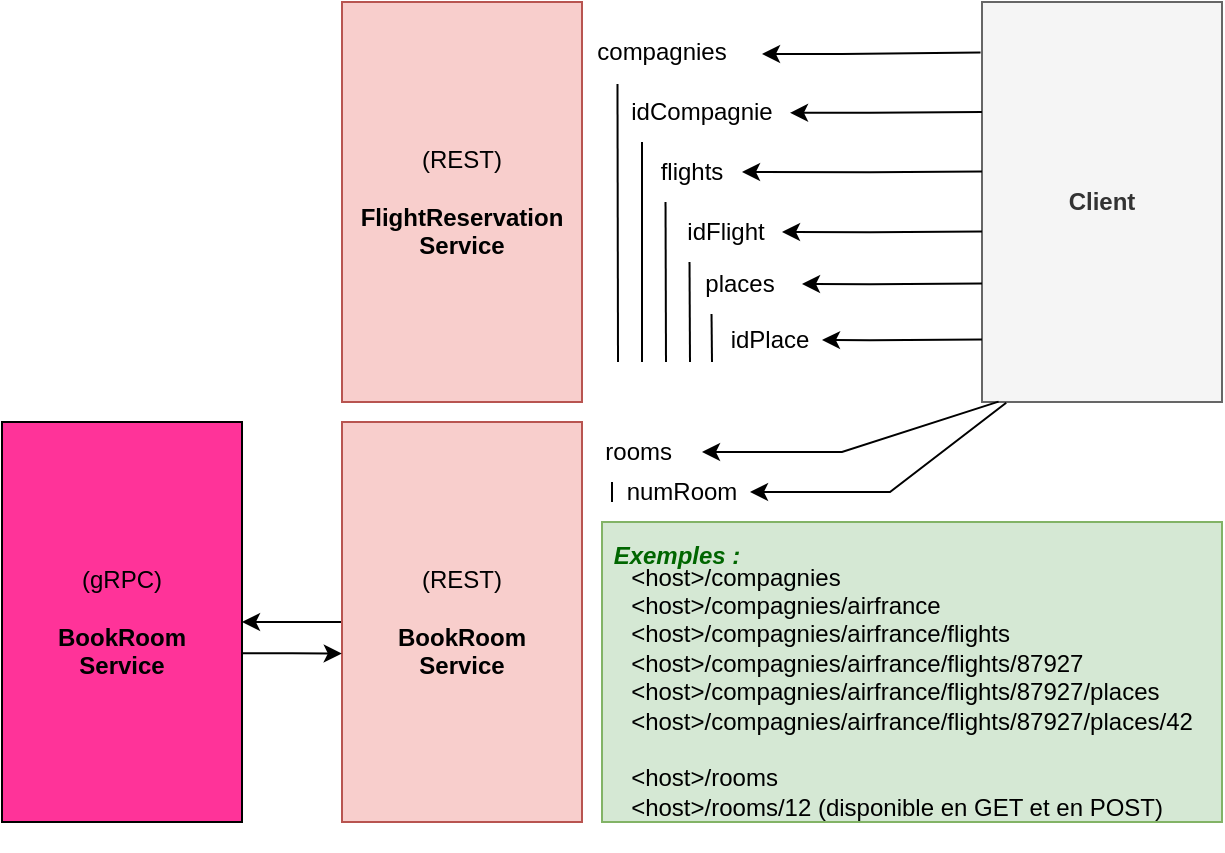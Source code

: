 <mxfile version="15.4.0" type="device"><diagram id="o4rirOZv45HGEvbOof76" name="Page-1"><mxGraphModel dx="1680" dy="487" grid="1" gridSize="10" guides="1" tooltips="1" connect="1" arrows="1" fold="1" page="1" pageScale="1" pageWidth="827" pageHeight="1169" math="0" shadow="0"><root><mxCell id="0"/><mxCell id="1" parent="0"/><mxCell id="X7uJhEA1tPfaeVXDVADt-1" value="(REST)&lt;br&gt;&lt;br&gt;&lt;b&gt;FlightReservation&lt;br&gt;Service&lt;/b&gt;" style="rounded=0;whiteSpace=wrap;html=1;fillColor=#f8cecc;strokeColor=#b85450;" parent="1" vertex="1"><mxGeometry x="110" y="40" width="120" height="200" as="geometry"/></mxCell><mxCell id="fXUFAJy-JYoEJXD8cEUD-3" value="" style="edgeStyle=none;rounded=0;orthogonalLoop=1;jettySize=auto;html=1;exitX=-0.006;exitY=0.146;exitDx=0;exitDy=0;exitPerimeter=0;" parent="1" edge="1"><mxGeometry relative="1" as="geometry"><mxPoint x="429.28" y="65.2" as="sourcePoint"/><mxPoint x="320" y="66" as="targetPoint"/><Array as="points"><mxPoint x="360" y="66"/></Array></mxGeometry></mxCell><mxCell id="X7uJhEA1tPfaeVXDVADt-2" value="&lt;b&gt;Client&lt;/b&gt;" style="rounded=0;whiteSpace=wrap;html=1;fillColor=#f5f5f5;fontColor=#333333;strokeColor=#666666;" parent="1" vertex="1"><mxGeometry x="430" y="40" width="120" height="200" as="geometry"/></mxCell><mxCell id="X7uJhEA1tPfaeVXDVADt-3" value="compagnies" style="text;html=1;strokeColor=none;fillColor=none;align=center;verticalAlign=middle;whiteSpace=wrap;rounded=0;" parent="1" vertex="1"><mxGeometry x="240" y="50" width="60" height="30" as="geometry"/></mxCell><mxCell id="X7uJhEA1tPfaeVXDVADt-4" value="" style="endArrow=none;html=1;rounded=0;entryX=0.129;entryY=1.033;entryDx=0;entryDy=0;entryPerimeter=0;" parent="1" target="X7uJhEA1tPfaeVXDVADt-3" edge="1"><mxGeometry width="50" height="50" relative="1" as="geometry"><mxPoint x="248" y="220" as="sourcePoint"/><mxPoint x="440" y="150" as="targetPoint"/></mxGeometry></mxCell><mxCell id="X7uJhEA1tPfaeVXDVADt-5" value="idCompagnie" style="text;html=1;strokeColor=none;fillColor=none;align=center;verticalAlign=middle;whiteSpace=wrap;rounded=0;" parent="1" vertex="1"><mxGeometry x="260" y="80" width="60" height="30" as="geometry"/></mxCell><mxCell id="X7uJhEA1tPfaeVXDVADt-6" value="" style="endArrow=none;html=1;rounded=0;entryX=0;entryY=1;entryDx=0;entryDy=0;" parent="1" target="X7uJhEA1tPfaeVXDVADt-5" edge="1"><mxGeometry width="50" height="50" relative="1" as="geometry"><mxPoint x="260" y="220" as="sourcePoint"/><mxPoint x="270" y="110" as="targetPoint"/></mxGeometry></mxCell><mxCell id="X7uJhEA1tPfaeVXDVADt-7" value="flights" style="text;html=1;strokeColor=none;fillColor=none;align=center;verticalAlign=middle;whiteSpace=wrap;rounded=0;" parent="1" vertex="1"><mxGeometry x="260" y="110" width="50" height="30" as="geometry"/></mxCell><mxCell id="X7uJhEA1tPfaeVXDVADt-8" value="" style="endArrow=none;html=1;rounded=0;entryX=0;entryY=1;entryDx=0;entryDy=0;" parent="1" edge="1"><mxGeometry width="50" height="50" relative="1" as="geometry"><mxPoint x="272" y="220" as="sourcePoint"/><mxPoint x="271.76" y="140" as="targetPoint"/></mxGeometry></mxCell><mxCell id="X7uJhEA1tPfaeVXDVADt-9" value="idFlight" style="text;html=1;strokeColor=none;fillColor=none;align=center;verticalAlign=middle;whiteSpace=wrap;rounded=0;" parent="1" vertex="1"><mxGeometry x="277" y="140" width="50" height="30" as="geometry"/></mxCell><mxCell id="X7uJhEA1tPfaeVXDVADt-10" value="" style="endArrow=none;html=1;rounded=0;entryX=0;entryY=1;entryDx=0;entryDy=0;" parent="1" edge="1"><mxGeometry width="50" height="50" relative="1" as="geometry"><mxPoint x="284" y="220" as="sourcePoint"/><mxPoint x="283.76" y="170" as="targetPoint"/></mxGeometry></mxCell><mxCell id="X7uJhEA1tPfaeVXDVADt-11" value="places" style="text;html=1;strokeColor=none;fillColor=none;align=center;verticalAlign=middle;whiteSpace=wrap;rounded=0;" parent="1" vertex="1"><mxGeometry x="284" y="166" width="50" height="30" as="geometry"/></mxCell><mxCell id="X7uJhEA1tPfaeVXDVADt-12" value="" style="endArrow=none;html=1;rounded=0;entryX=0;entryY=1;entryDx=0;entryDy=0;" parent="1" edge="1"><mxGeometry width="50" height="50" relative="1" as="geometry"><mxPoint x="295" y="220" as="sourcePoint"/><mxPoint x="294.76" y="196" as="targetPoint"/></mxGeometry></mxCell><mxCell id="X7uJhEA1tPfaeVXDVADt-13" value="idPlace" style="text;html=1;strokeColor=none;fillColor=none;align=center;verticalAlign=middle;whiteSpace=wrap;rounded=0;" parent="1" vertex="1"><mxGeometry x="299" y="194" width="50" height="30" as="geometry"/></mxCell><mxCell id="X7uJhEA1tPfaeVXDVADt-17" value="" style="group" parent="1" vertex="1" connectable="0"><mxGeometry x="240" y="300" width="310" height="150" as="geometry"/></mxCell><mxCell id="X7uJhEA1tPfaeVXDVADt-16" value="" style="rounded=0;whiteSpace=wrap;html=1;fillColor=#d5e8d4;strokeColor=#82b366;align=left;" parent="X7uJhEA1tPfaeVXDVADt-17" vertex="1"><mxGeometry width="310" height="150.0" as="geometry"/></mxCell><mxCell id="X7uJhEA1tPfaeVXDVADt-15" value="&lt;div style=&quot;text-align: left&quot;&gt;&lt;span&gt;&amp;lt;host&amp;gt;/compagnies&lt;/span&gt;&lt;/div&gt;&lt;div&gt;&lt;div style=&quot;text-align: left&quot;&gt;&lt;span&gt;&amp;lt;host&amp;gt;/compagnies/airfrance&lt;/span&gt;&lt;/div&gt;&lt;span&gt;&lt;div style=&quot;text-align: left&quot;&gt;&lt;span&gt;&amp;lt;host&amp;gt;/compagnies/airfrance/flights&lt;/span&gt;&lt;/div&gt;&lt;div style=&quot;text-align: left&quot;&gt;&lt;span&gt;&amp;lt;host&amp;gt;/compagnies/airfrance/flights/87927&lt;/span&gt;&lt;/div&gt;&lt;div style=&quot;text-align: left&quot;&gt;&amp;lt;host&amp;gt;/compagnies/airfrance/flights/87927/places&lt;span&gt;&lt;br&gt;&lt;/span&gt;&lt;/div&gt;&lt;div style=&quot;text-align: left&quot;&gt;&amp;lt;host&amp;gt;/compagnies/airfrance/flights/87927/places/42&lt;br&gt;&lt;/div&gt;&lt;div style=&quot;text-align: left&quot;&gt;&lt;br&gt;&lt;/div&gt;&lt;div style=&quot;text-align: left&quot;&gt;&amp;lt;host&amp;gt;/rooms&lt;br&gt;&amp;lt;host&amp;gt;/rooms/12 (disponible en GET et en POST)&lt;/div&gt;&lt;/span&gt;&lt;/div&gt;&lt;div style=&quot;text-align: left&quot;&gt;&lt;span&gt;&lt;br&gt;&lt;/span&gt;&lt;/div&gt;" style="text;html=1;strokeColor=none;fillColor=none;align=center;verticalAlign=middle;whiteSpace=wrap;rounded=0;" parent="X7uJhEA1tPfaeVXDVADt-17" vertex="1"><mxGeometry x="42.759" y="46.154" width="224.483" height="92.308" as="geometry"/></mxCell><mxCell id="X7uJhEA1tPfaeVXDVADt-18" value="&lt;b&gt;&lt;i&gt;&lt;font color=&quot;#006600&quot;&gt;Exemples :&lt;/font&gt;&lt;/i&gt;&lt;/b&gt;" style="text;html=1;strokeColor=none;fillColor=none;align=center;verticalAlign=middle;whiteSpace=wrap;rounded=0;" parent="X7uJhEA1tPfaeVXDVADt-17" vertex="1"><mxGeometry width="74.828" height="34.615" as="geometry"/></mxCell><mxCell id="fXUFAJy-JYoEJXD8cEUD-4" value="" style="edgeStyle=none;rounded=0;orthogonalLoop=1;jettySize=auto;html=1;" parent="1" edge="1"><mxGeometry relative="1" as="geometry"><mxPoint x="430" y="95" as="sourcePoint"/><mxPoint x="334" y="95.4" as="targetPoint"/><Array as="points"><mxPoint x="374" y="95.4"/></Array></mxGeometry></mxCell><mxCell id="fXUFAJy-JYoEJXD8cEUD-5" value="" style="edgeStyle=none;rounded=0;orthogonalLoop=1;jettySize=auto;html=1;entryX=1;entryY=0.5;entryDx=0;entryDy=0;" parent="1" target="X7uJhEA1tPfaeVXDVADt-7" edge="1"><mxGeometry relative="1" as="geometry"><mxPoint x="430" y="124.76" as="sourcePoint"/><mxPoint x="334" y="125.16" as="targetPoint"/><Array as="points"><mxPoint x="374" y="125.16"/></Array></mxGeometry></mxCell><mxCell id="fXUFAJy-JYoEJXD8cEUD-6" value="" style="edgeStyle=none;rounded=0;orthogonalLoop=1;jettySize=auto;html=1;" parent="1" edge="1"><mxGeometry relative="1" as="geometry"><mxPoint x="430" y="154.76" as="sourcePoint"/><mxPoint x="330" y="155" as="targetPoint"/><Array as="points"><mxPoint x="374" y="155.16"/></Array></mxGeometry></mxCell><mxCell id="fXUFAJy-JYoEJXD8cEUD-7" value="" style="edgeStyle=none;rounded=0;orthogonalLoop=1;jettySize=auto;html=1;" parent="1" edge="1"><mxGeometry relative="1" as="geometry"><mxPoint x="430" y="180.76" as="sourcePoint"/><mxPoint x="340" y="181" as="targetPoint"/><Array as="points"><mxPoint x="374" y="181.16"/></Array></mxGeometry></mxCell><mxCell id="fXUFAJy-JYoEJXD8cEUD-8" value="" style="edgeStyle=none;rounded=0;orthogonalLoop=1;jettySize=auto;html=1;" parent="1" edge="1"><mxGeometry relative="1" as="geometry"><mxPoint x="430" y="208.76" as="sourcePoint"/><mxPoint x="350" y="209" as="targetPoint"/><Array as="points"><mxPoint x="374" y="209.16"/></Array></mxGeometry></mxCell><mxCell id="8vGkLZO0hiY5_MPcTVO2-4" style="edgeStyle=orthogonalEdgeStyle;rounded=0;orthogonalLoop=1;jettySize=auto;html=1;exitX=0;exitY=0.5;exitDx=0;exitDy=0;entryX=1;entryY=0.5;entryDx=0;entryDy=0;" edge="1" parent="1" source="8vGkLZO0hiY5_MPcTVO2-1" target="8vGkLZO0hiY5_MPcTVO2-3"><mxGeometry relative="1" as="geometry"/></mxCell><mxCell id="8vGkLZO0hiY5_MPcTVO2-1" value="(REST)&lt;br&gt;&lt;br&gt;&lt;b&gt;BookRoom&lt;br&gt;Service&lt;/b&gt;" style="rounded=0;whiteSpace=wrap;html=1;fillColor=#f8cecc;strokeColor=#b85450;" vertex="1" parent="1"><mxGeometry x="110" y="250" width="120" height="200" as="geometry"/></mxCell><mxCell id="8vGkLZO0hiY5_MPcTVO2-3" value="(gRPC)&lt;br&gt;&lt;br&gt;&lt;b&gt;BookRoom&lt;br&gt;Service&lt;/b&gt;" style="rounded=0;whiteSpace=wrap;html=1;fillColor=#FF3399;strokeColor=default;" vertex="1" parent="1"><mxGeometry x="-60" y="250" width="120" height="200" as="geometry"/></mxCell><mxCell id="8vGkLZO0hiY5_MPcTVO2-5" style="edgeStyle=orthogonalEdgeStyle;rounded=0;orthogonalLoop=1;jettySize=auto;html=1;exitX=0.998;exitY=0.578;exitDx=0;exitDy=0;entryX=-0.001;entryY=0.579;entryDx=0;entryDy=0;exitPerimeter=0;entryPerimeter=0;" edge="1" parent="1" source="8vGkLZO0hiY5_MPcTVO2-3" target="8vGkLZO0hiY5_MPcTVO2-1"><mxGeometry relative="1" as="geometry"><mxPoint x="120" y="360" as="sourcePoint"/><mxPoint x="70" y="360" as="targetPoint"/></mxGeometry></mxCell><mxCell id="8vGkLZO0hiY5_MPcTVO2-6" value="rooms&amp;nbsp;" style="text;html=1;strokeColor=none;fillColor=none;align=center;verticalAlign=middle;whiteSpace=wrap;rounded=0;" vertex="1" parent="1"><mxGeometry x="230" y="250" width="60" height="30" as="geometry"/></mxCell><mxCell id="8vGkLZO0hiY5_MPcTVO2-7" value="numRoom" style="text;html=1;strokeColor=none;fillColor=none;align=center;verticalAlign=middle;whiteSpace=wrap;rounded=0;" vertex="1" parent="1"><mxGeometry x="250" y="270" width="60" height="30" as="geometry"/></mxCell><mxCell id="8vGkLZO0hiY5_MPcTVO2-8" value="" style="endArrow=none;html=1;rounded=0;exitX=0.25;exitY=1;exitDx=0;exitDy=0;" edge="1" parent="1" source="8vGkLZO0hiY5_MPcTVO2-6"><mxGeometry width="50" height="50" relative="1" as="geometry"><mxPoint x="258" y="230" as="sourcePoint"/><mxPoint x="245" y="290" as="targetPoint"/></mxGeometry></mxCell><mxCell id="8vGkLZO0hiY5_MPcTVO2-9" value="" style="edgeStyle=none;rounded=0;orthogonalLoop=1;jettySize=auto;html=1;exitX=0.069;exitY=0.999;exitDx=0;exitDy=0;exitPerimeter=0;" edge="1" parent="1" source="X7uJhEA1tPfaeVXDVADt-2" target="8vGkLZO0hiY5_MPcTVO2-6"><mxGeometry relative="1" as="geometry"><mxPoint x="429" y="230" as="sourcePoint"/><mxPoint x="310" y="260" as="targetPoint"/><Array as="points"><mxPoint x="360" y="265"/></Array></mxGeometry></mxCell><mxCell id="8vGkLZO0hiY5_MPcTVO2-10" value="" style="edgeStyle=none;rounded=0;orthogonalLoop=1;jettySize=auto;html=1;exitX=0.101;exitY=1.002;exitDx=0;exitDy=0;exitPerimeter=0;" edge="1" parent="1" source="X7uJhEA1tPfaeVXDVADt-2"><mxGeometry relative="1" as="geometry"><mxPoint x="453.0" y="250" as="sourcePoint"/><mxPoint x="314" y="285" as="targetPoint"/><Array as="points"><mxPoint x="384" y="285"/></Array></mxGeometry></mxCell></root></mxGraphModel></diagram></mxfile>